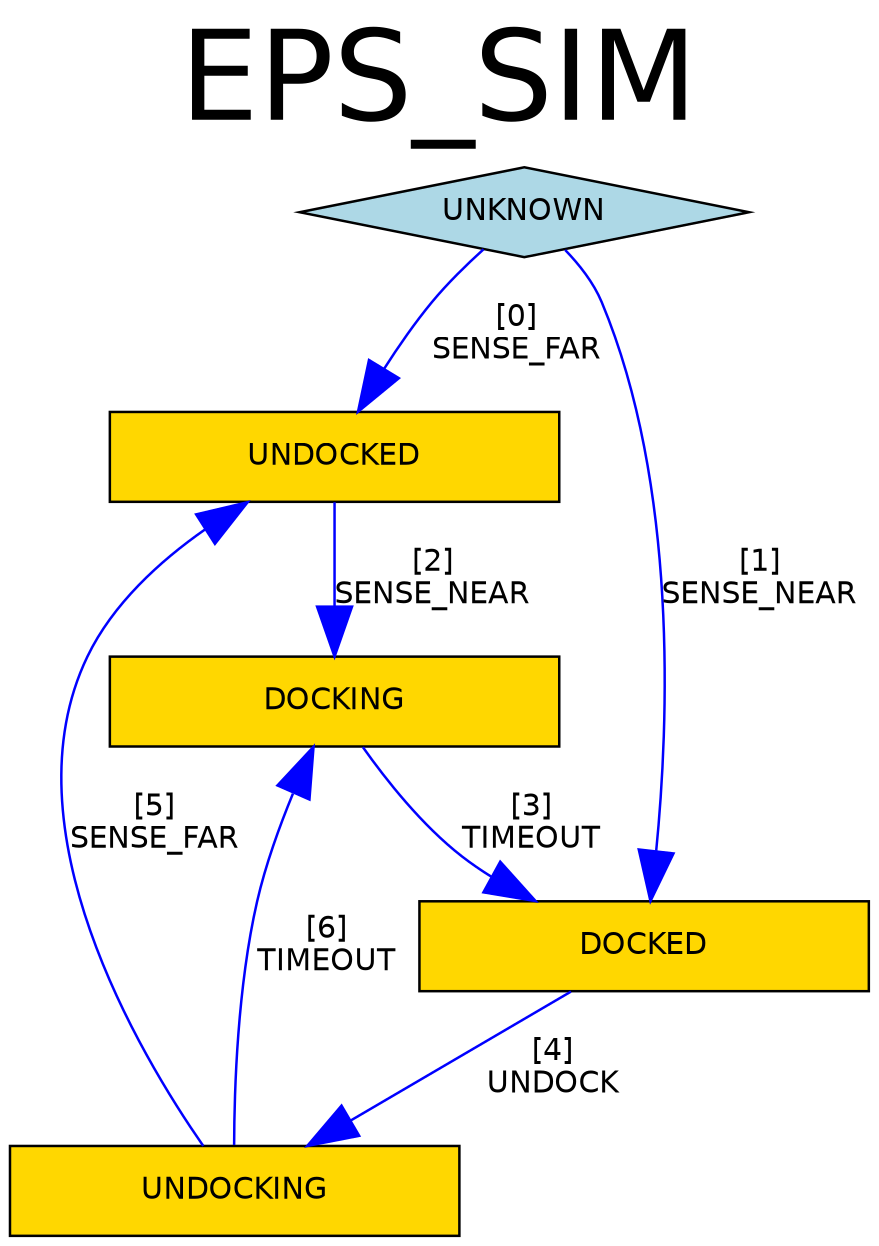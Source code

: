 # dot -Tpdf statemachine.dot -o statemachine.pdf
digraph G {
  graph [label="EPS_SIM\n", labelloc=t, fontsize=50];
  size="11.7,8.3!";
  node [shape=box, width=2.5, fontsize=12, fontname="helvetica"];
  edge [arrowsize=2, weight=2., fontsize=12, fontname="helvetica"];
  fontname = "helvetica";

  node [shape=diamond, style=filled, fillcolor=lightblue, color=black];
  UNKNOWN

  node [shape=box, style=filled, fillcolor=gold, color=black];
  UNDOCKED
  DOCKING
  DOCKED
  UNDOCKING

  # Actions
  UNKNOWN -> UNDOCKED
    [label="[0]\nSENSE_FAR", color=blue];
  UNKNOWN -> DOCKED
    [label="[1]\nSENSE_NEAR", color=blue];
  UNDOCKED -> DOCKING
    [label="[2]\nSENSE_NEAR", color=blue];
  DOCKING -> DOCKED
    [label="[3]\nTIMEOUT", color=blue];
  DOCKED -> UNDOCKING
    [label="[4]\nUNDOCK", color=blue];
  UNDOCKING -> UNDOCKED
    [label="[5]\nSENSE_FAR", color=blue];
  UNDOCKING -> DOCKING
    [label="[6]\nTIMEOUT", color=blue];
}